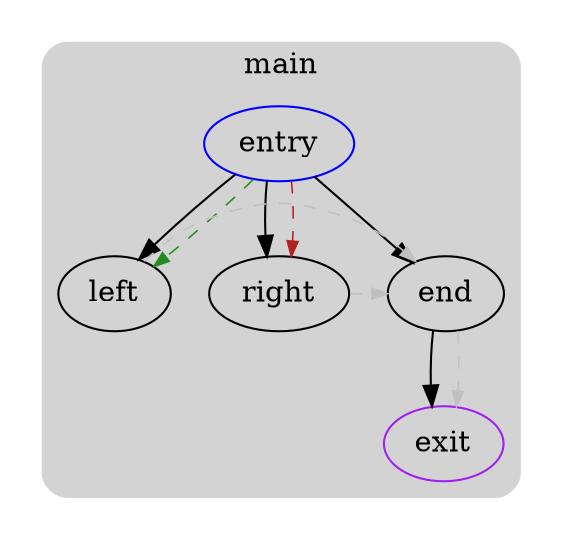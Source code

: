 digraph G {
  compound=true
  subgraph cluster_ {
    peripheries=0
    subgraph cluster_0 {
      label="main"
      color=darkgray
      style=rounded
      bgcolor=lightgray
      cluster_0_0[label="entry",shape=oval,color=blue,rank=source]
      cluster_0_1[label="left",shape=oval]
      cluster_0_2[label="right",shape=oval]
      cluster_0_3[label="end",shape=oval]
      cluster_0_exit[label=exit,color=purple,rank=sink]
      cluster_0_0 -> cluster_0_1 [color=black]
      cluster_0_0 -> cluster_0_2 [color=black]
      cluster_0_0 -> cluster_0_3 [color=black]
      cluster_0_3 -> cluster_0_exit [color=black]
      cluster_0_0 -> cluster_0_1 [color=forestgreen,style=dashed,constraint=false,penwidth=0.75,arrowsize=0.75]
      cluster_0_0 -> cluster_0_2 [color=firebrick,style=dashed,constraint=false,penwidth=0.75,arrowsize=0.75]
      cluster_0_1 -> cluster_0_3 [color=gray,style=dashed,constraint=false,penwidth=0.75,arrowsize=0.75]
      cluster_0_2 -> cluster_0_3 [color=gray,style=dashed,constraint=false,penwidth=0.75,arrowsize=0.75]
      cluster_0_3 -> cluster_0_exit [color=gray,style=dashed,constraint=false,penwidth=0.75,arrowsize=0.75]
    }
  }
}
